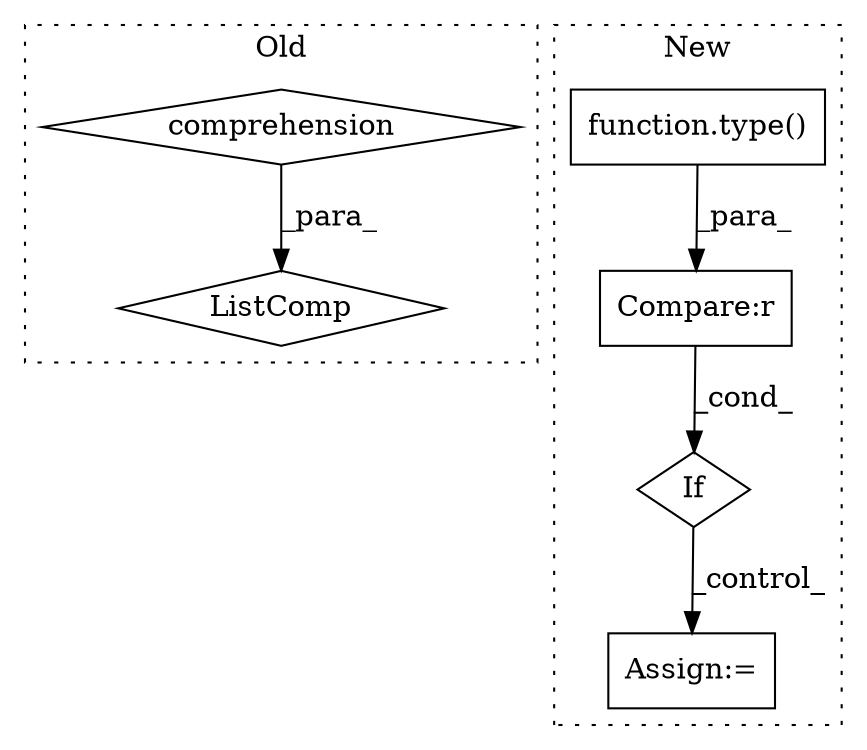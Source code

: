 digraph G {
subgraph cluster0 {
1 [label="ListComp" a="106" s="91879" l="86" shape="diamond"];
3 [label="comprehension" a="45" s="91927" l="3" shape="diamond"];
label = "Old";
style="dotted";
}
subgraph cluster1 {
2 [label="function.type()" a="75" s="91394,91426" l="5,1" shape="box"];
4 [label="Assign:=" a="68" s="91476" l="3" shape="box"];
5 [label="If" a="96" s="91391" l="3" shape="diamond"];
6 [label="Compare:r" a="40" s="91394" l="41" shape="box"];
label = "New";
style="dotted";
}
2 -> 6 [label="_para_"];
3 -> 1 [label="_para_"];
5 -> 4 [label="_control_"];
6 -> 5 [label="_cond_"];
}